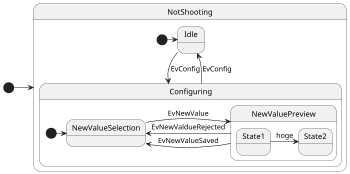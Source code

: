 @startuml
scale 350 width
[*] -> NotShooting

state NotShooting {
  [*] -> Idle
  Idle --> Configuring : EvConfig
  Configuring --> Idle : EvConfig
}

state Configuring {
  [*] -> NewValueSelection
  NewValueSelection -> NewValuePreview : EvNewValue
  NewValuePreview -> NewValueSelection : EvNewValdueRejected
  NewValuePreview -> NewValueSelection : EvNewValueSaved

  state NewValuePreview {
     State1 -> State2 : hoge
  }

}
@enduml
